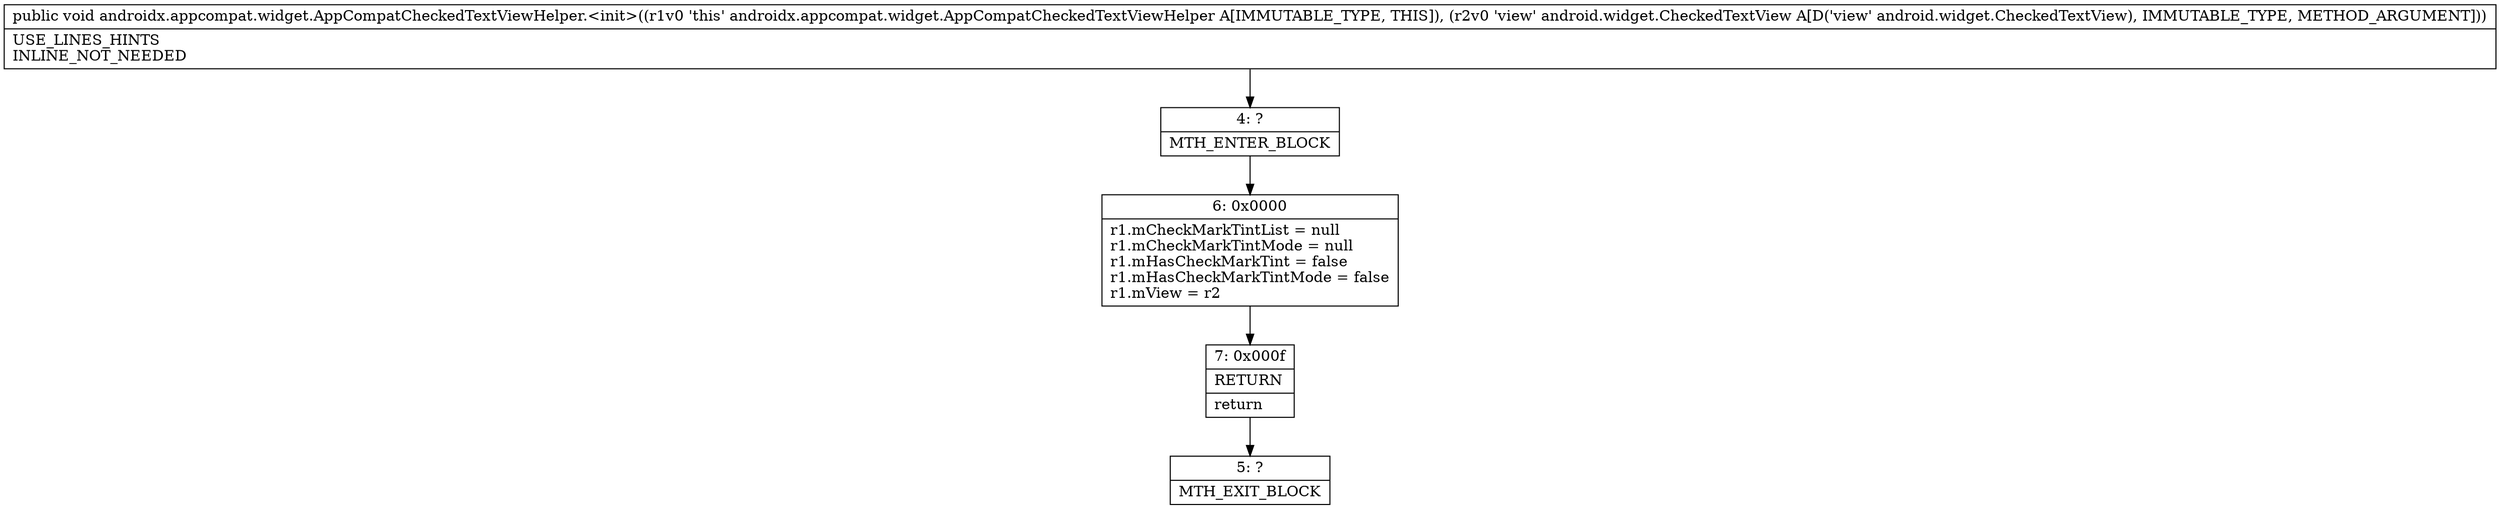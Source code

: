 digraph "CFG forandroidx.appcompat.widget.AppCompatCheckedTextViewHelper.\<init\>(Landroid\/widget\/CheckedTextView;)V" {
Node_4 [shape=record,label="{4\:\ ?|MTH_ENTER_BLOCK\l}"];
Node_6 [shape=record,label="{6\:\ 0x0000|r1.mCheckMarkTintList = null\lr1.mCheckMarkTintMode = null\lr1.mHasCheckMarkTint = false\lr1.mHasCheckMarkTintMode = false\lr1.mView = r2\l}"];
Node_7 [shape=record,label="{7\:\ 0x000f|RETURN\l|return\l}"];
Node_5 [shape=record,label="{5\:\ ?|MTH_EXIT_BLOCK\l}"];
MethodNode[shape=record,label="{public void androidx.appcompat.widget.AppCompatCheckedTextViewHelper.\<init\>((r1v0 'this' androidx.appcompat.widget.AppCompatCheckedTextViewHelper A[IMMUTABLE_TYPE, THIS]), (r2v0 'view' android.widget.CheckedTextView A[D('view' android.widget.CheckedTextView), IMMUTABLE_TYPE, METHOD_ARGUMENT]))  | USE_LINES_HINTS\lINLINE_NOT_NEEDED\l}"];
MethodNode -> Node_4;Node_4 -> Node_6;
Node_6 -> Node_7;
Node_7 -> Node_5;
}

